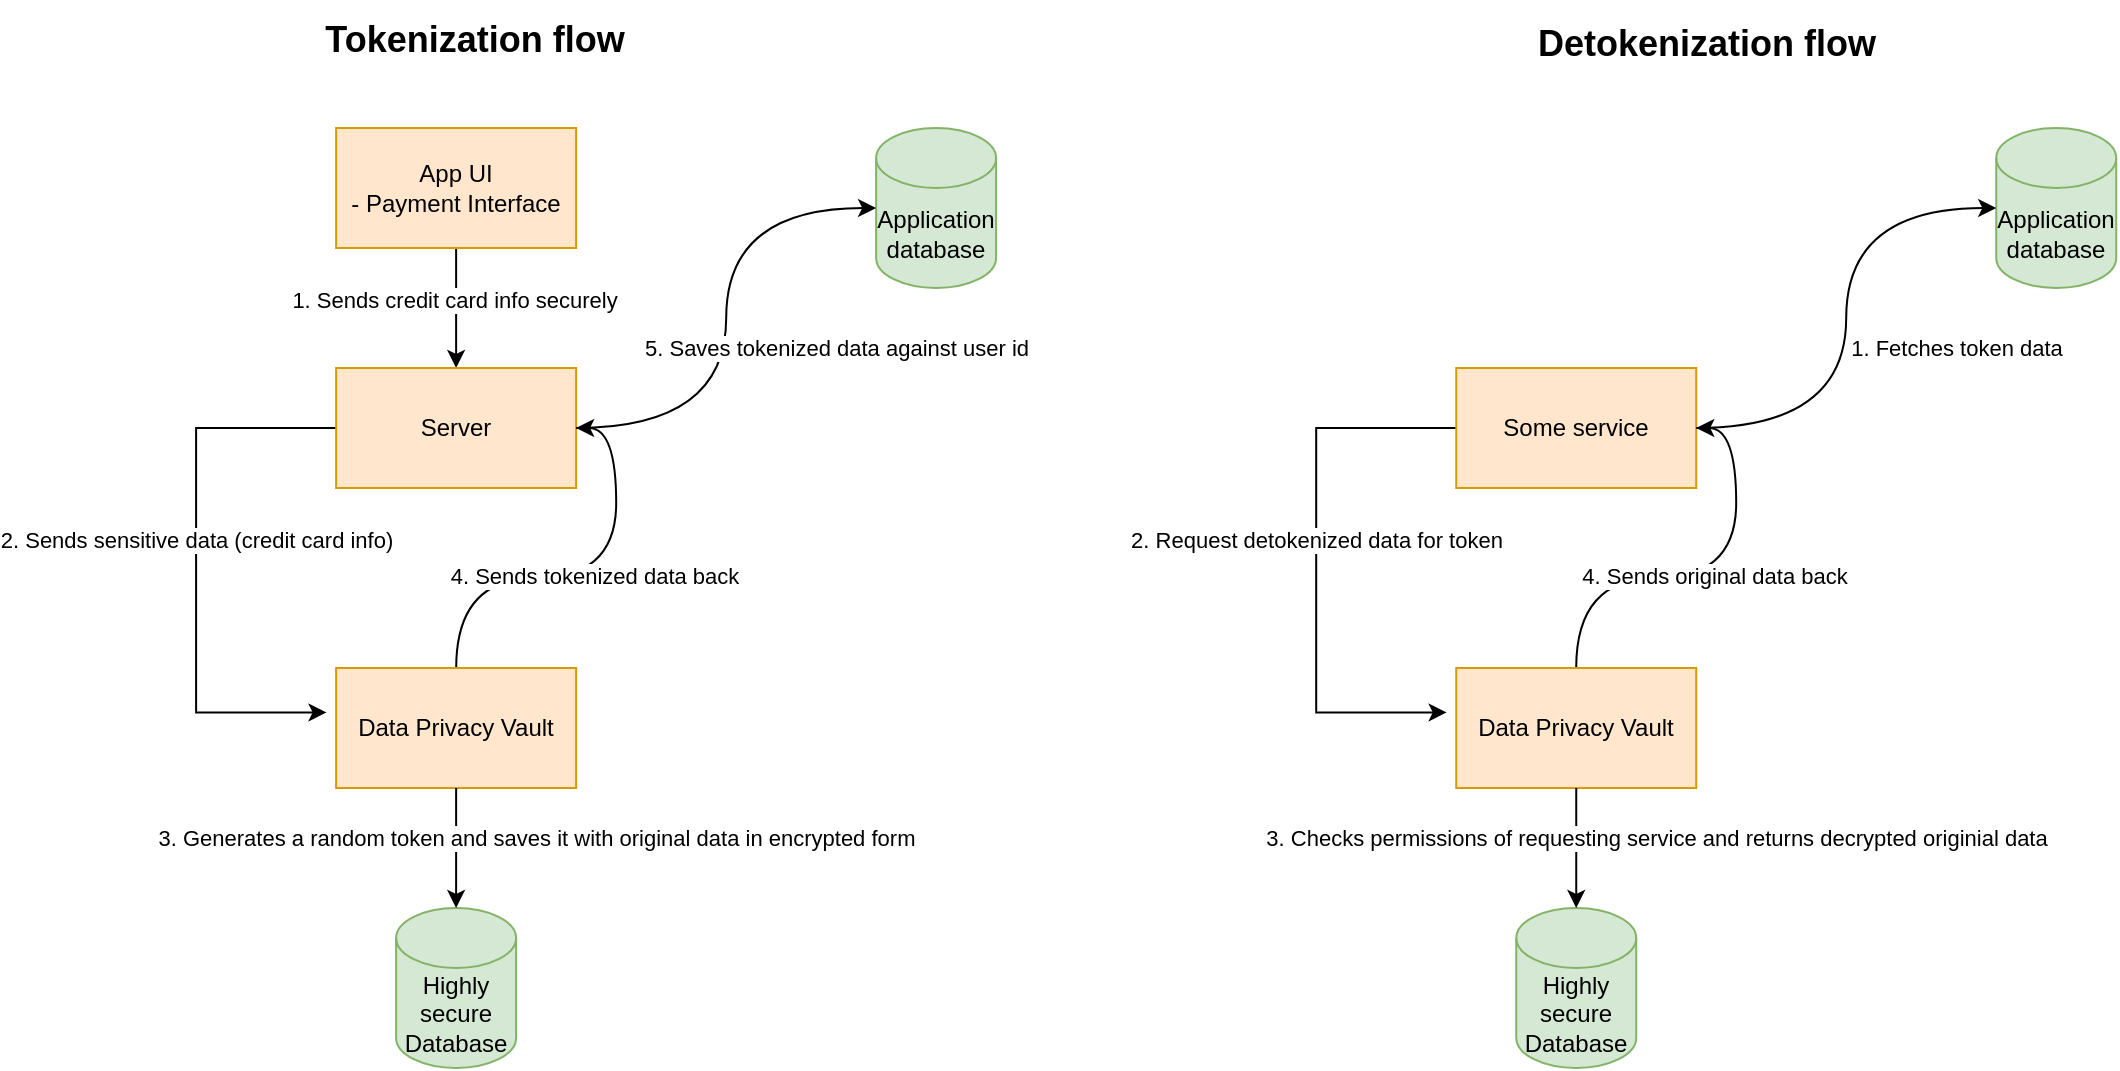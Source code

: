 <mxfile version="22.1.2" type="device">
  <diagram name="Page-1" id="cSJcHAnCEQtnL0YvedTT">
    <mxGraphModel dx="1219" dy="722" grid="1" gridSize="10" guides="1" tooltips="1" connect="1" arrows="1" fold="1" page="1" pageScale="1" pageWidth="850" pageHeight="1100" math="0" shadow="0">
      <root>
        <mxCell id="0" />
        <mxCell id="1" parent="0" />
        <mxCell id="hV747-HMMlt6lKch66E_-8" style="edgeStyle=orthogonalEdgeStyle;rounded=0;orthogonalLoop=1;jettySize=auto;html=1;entryX=1;entryY=0.5;entryDx=0;entryDy=0;curved=1;" edge="1" parent="1" source="hV747-HMMlt6lKch66E_-1" target="hV747-HMMlt6lKch66E_-3">
          <mxGeometry relative="1" as="geometry" />
        </mxCell>
        <mxCell id="hV747-HMMlt6lKch66E_-9" value="4. Sends tokenized data back" style="edgeLabel;html=1;align=center;verticalAlign=middle;resizable=0;points=[];" vertex="1" connectable="0" parent="hV747-HMMlt6lKch66E_-8">
          <mxGeometry x="0.032" y="1" relative="1" as="geometry">
            <mxPoint as="offset" />
          </mxGeometry>
        </mxCell>
        <mxCell id="hV747-HMMlt6lKch66E_-1" value="Data Privacy Vault" style="rounded=0;whiteSpace=wrap;html=1;fillColor=#ffe6cc;strokeColor=#d79b00;" vertex="1" parent="1">
          <mxGeometry x="220.06" y="694" width="120" height="60" as="geometry" />
        </mxCell>
        <mxCell id="hV747-HMMlt6lKch66E_-4" style="edgeStyle=orthogonalEdgeStyle;rounded=0;orthogonalLoop=1;jettySize=auto;html=1;entryX=0.5;entryY=0;entryDx=0;entryDy=0;" edge="1" parent="1" source="hV747-HMMlt6lKch66E_-2" target="hV747-HMMlt6lKch66E_-3">
          <mxGeometry relative="1" as="geometry" />
        </mxCell>
        <mxCell id="hV747-HMMlt6lKch66E_-5" value="1. Sends credit card info securely" style="edgeLabel;html=1;align=center;verticalAlign=middle;resizable=0;points=[];" vertex="1" connectable="0" parent="hV747-HMMlt6lKch66E_-4">
          <mxGeometry x="-0.14" y="-1" relative="1" as="geometry">
            <mxPoint as="offset" />
          </mxGeometry>
        </mxCell>
        <mxCell id="hV747-HMMlt6lKch66E_-2" value="App UI&lt;br&gt;- Payment Interface" style="rounded=0;whiteSpace=wrap;html=1;fillColor=#ffe6cc;strokeColor=#d79b00;" vertex="1" parent="1">
          <mxGeometry x="220.06" y="424" width="120" height="60" as="geometry" />
        </mxCell>
        <mxCell id="hV747-HMMlt6lKch66E_-6" style="edgeStyle=orthogonalEdgeStyle;rounded=0;orthogonalLoop=1;jettySize=auto;html=1;entryX=-0.04;entryY=0.37;entryDx=0;entryDy=0;entryPerimeter=0;" edge="1" parent="1" source="hV747-HMMlt6lKch66E_-3" target="hV747-HMMlt6lKch66E_-1">
          <mxGeometry relative="1" as="geometry">
            <Array as="points">
              <mxPoint x="150.06" y="574" />
              <mxPoint x="150.06" y="716" />
            </Array>
          </mxGeometry>
        </mxCell>
        <mxCell id="hV747-HMMlt6lKch66E_-7" value="2. Sends sensitive data (credit card info)" style="edgeLabel;html=1;align=center;verticalAlign=middle;resizable=0;points=[];" vertex="1" connectable="0" parent="hV747-HMMlt6lKch66E_-6">
          <mxGeometry x="-0.093" relative="1" as="geometry">
            <mxPoint as="offset" />
          </mxGeometry>
        </mxCell>
        <mxCell id="hV747-HMMlt6lKch66E_-3" value="Server" style="rounded=0;whiteSpace=wrap;html=1;fillColor=#ffe6cc;strokeColor=#d79b00;" vertex="1" parent="1">
          <mxGeometry x="220.06" y="544" width="120" height="60" as="geometry" />
        </mxCell>
        <mxCell id="hV747-HMMlt6lKch66E_-10" value="Highly secure Database" style="shape=cylinder3;whiteSpace=wrap;html=1;boundedLbl=1;backgroundOutline=1;size=15;fillColor=#d5e8d4;strokeColor=#82b366;" vertex="1" parent="1">
          <mxGeometry x="250.06" y="814" width="60" height="80" as="geometry" />
        </mxCell>
        <mxCell id="hV747-HMMlt6lKch66E_-11" value="Application database" style="shape=cylinder3;whiteSpace=wrap;html=1;boundedLbl=1;backgroundOutline=1;size=15;fillColor=#d5e8d4;strokeColor=#82b366;" vertex="1" parent="1">
          <mxGeometry x="490.06" y="424" width="60" height="80" as="geometry" />
        </mxCell>
        <mxCell id="hV747-HMMlt6lKch66E_-12" style="edgeStyle=orthogonalEdgeStyle;rounded=0;orthogonalLoop=1;jettySize=auto;html=1;entryX=0;entryY=0.5;entryDx=0;entryDy=0;entryPerimeter=0;curved=1;" edge="1" parent="1" source="hV747-HMMlt6lKch66E_-3" target="hV747-HMMlt6lKch66E_-11">
          <mxGeometry relative="1" as="geometry" />
        </mxCell>
        <mxCell id="hV747-HMMlt6lKch66E_-13" value="5. Saves tokenized data against user id" style="edgeLabel;html=1;align=center;verticalAlign=middle;resizable=0;points=[];" vertex="1" connectable="0" parent="hV747-HMMlt6lKch66E_-12">
          <mxGeometry x="-0.145" y="2" relative="1" as="geometry">
            <mxPoint x="57" y="-4" as="offset" />
          </mxGeometry>
        </mxCell>
        <mxCell id="hV747-HMMlt6lKch66E_-14" style="edgeStyle=orthogonalEdgeStyle;rounded=0;orthogonalLoop=1;jettySize=auto;html=1;entryX=0.5;entryY=0;entryDx=0;entryDy=0;entryPerimeter=0;" edge="1" parent="1" source="hV747-HMMlt6lKch66E_-1" target="hV747-HMMlt6lKch66E_-10">
          <mxGeometry relative="1" as="geometry" />
        </mxCell>
        <mxCell id="hV747-HMMlt6lKch66E_-15" value="3. Generates a random token and saves it with original data in encrypted form" style="edgeLabel;html=1;align=center;verticalAlign=middle;resizable=0;points=[];" vertex="1" connectable="0" parent="hV747-HMMlt6lKch66E_-14">
          <mxGeometry x="-0.173" y="-2" relative="1" as="geometry">
            <mxPoint x="42" as="offset" />
          </mxGeometry>
        </mxCell>
        <mxCell id="hV747-HMMlt6lKch66E_-16" value="&lt;b&gt;&lt;font style=&quot;font-size: 18px;&quot;&gt;Tokenization flow&lt;/font&gt;&lt;/b&gt;" style="text;html=1;align=center;verticalAlign=middle;resizable=0;points=[];autosize=1;strokeColor=none;fillColor=none;" vertex="1" parent="1">
          <mxGeometry x="204.06" y="360" width="170" height="40" as="geometry" />
        </mxCell>
        <mxCell id="hV747-HMMlt6lKch66E_-18" style="edgeStyle=orthogonalEdgeStyle;rounded=0;orthogonalLoop=1;jettySize=auto;html=1;entryX=1;entryY=0.5;entryDx=0;entryDy=0;curved=1;" edge="1" parent="1" source="hV747-HMMlt6lKch66E_-20" target="hV747-HMMlt6lKch66E_-26">
          <mxGeometry relative="1" as="geometry" />
        </mxCell>
        <mxCell id="hV747-HMMlt6lKch66E_-19" value="4. Sends original data back" style="edgeLabel;html=1;align=center;verticalAlign=middle;resizable=0;points=[];" vertex="1" connectable="0" parent="hV747-HMMlt6lKch66E_-18">
          <mxGeometry x="0.032" y="1" relative="1" as="geometry">
            <mxPoint as="offset" />
          </mxGeometry>
        </mxCell>
        <mxCell id="hV747-HMMlt6lKch66E_-20" value="Data Privacy Vault" style="rounded=0;whiteSpace=wrap;html=1;fillColor=#ffe6cc;strokeColor=#d79b00;" vertex="1" parent="1">
          <mxGeometry x="780.12" y="694" width="120" height="60" as="geometry" />
        </mxCell>
        <mxCell id="hV747-HMMlt6lKch66E_-24" style="edgeStyle=orthogonalEdgeStyle;rounded=0;orthogonalLoop=1;jettySize=auto;html=1;entryX=-0.04;entryY=0.37;entryDx=0;entryDy=0;entryPerimeter=0;" edge="1" parent="1" source="hV747-HMMlt6lKch66E_-26" target="hV747-HMMlt6lKch66E_-20">
          <mxGeometry relative="1" as="geometry">
            <Array as="points">
              <mxPoint x="710.12" y="574" />
              <mxPoint x="710.12" y="716" />
            </Array>
          </mxGeometry>
        </mxCell>
        <mxCell id="hV747-HMMlt6lKch66E_-25" value="2. Request detokenized data for token" style="edgeLabel;html=1;align=center;verticalAlign=middle;resizable=0;points=[];" vertex="1" connectable="0" parent="hV747-HMMlt6lKch66E_-24">
          <mxGeometry x="-0.093" relative="1" as="geometry">
            <mxPoint as="offset" />
          </mxGeometry>
        </mxCell>
        <mxCell id="hV747-HMMlt6lKch66E_-26" value="Some service" style="rounded=0;whiteSpace=wrap;html=1;fillColor=#ffe6cc;strokeColor=#d79b00;" vertex="1" parent="1">
          <mxGeometry x="780.12" y="544" width="120" height="60" as="geometry" />
        </mxCell>
        <mxCell id="hV747-HMMlt6lKch66E_-27" value="Highly secure Database" style="shape=cylinder3;whiteSpace=wrap;html=1;boundedLbl=1;backgroundOutline=1;size=15;fillColor=#d5e8d4;strokeColor=#82b366;" vertex="1" parent="1">
          <mxGeometry x="810.12" y="814" width="60" height="80" as="geometry" />
        </mxCell>
        <mxCell id="hV747-HMMlt6lKch66E_-28" value="Application database" style="shape=cylinder3;whiteSpace=wrap;html=1;boundedLbl=1;backgroundOutline=1;size=15;fillColor=#d5e8d4;strokeColor=#82b366;" vertex="1" parent="1">
          <mxGeometry x="1050.12" y="424" width="60" height="80" as="geometry" />
        </mxCell>
        <mxCell id="hV747-HMMlt6lKch66E_-29" style="edgeStyle=orthogonalEdgeStyle;rounded=0;orthogonalLoop=1;jettySize=auto;html=1;entryX=0;entryY=0.5;entryDx=0;entryDy=0;entryPerimeter=0;curved=1;" edge="1" parent="1" source="hV747-HMMlt6lKch66E_-26" target="hV747-HMMlt6lKch66E_-28">
          <mxGeometry relative="1" as="geometry" />
        </mxCell>
        <mxCell id="hV747-HMMlt6lKch66E_-30" value="1. Fetches token data" style="edgeLabel;html=1;align=center;verticalAlign=middle;resizable=0;points=[];" vertex="1" connectable="0" parent="hV747-HMMlt6lKch66E_-29">
          <mxGeometry x="-0.145" y="2" relative="1" as="geometry">
            <mxPoint x="57" y="-4" as="offset" />
          </mxGeometry>
        </mxCell>
        <mxCell id="hV747-HMMlt6lKch66E_-31" style="edgeStyle=orthogonalEdgeStyle;rounded=0;orthogonalLoop=1;jettySize=auto;html=1;entryX=0.5;entryY=0;entryDx=0;entryDy=0;entryPerimeter=0;" edge="1" parent="1" source="hV747-HMMlt6lKch66E_-20" target="hV747-HMMlt6lKch66E_-27">
          <mxGeometry relative="1" as="geometry" />
        </mxCell>
        <mxCell id="hV747-HMMlt6lKch66E_-32" value="3. Checks permissions of requesting service and returns decrypted originial data" style="edgeLabel;html=1;align=center;verticalAlign=middle;resizable=0;points=[];" vertex="1" connectable="0" parent="hV747-HMMlt6lKch66E_-31">
          <mxGeometry x="-0.173" y="-2" relative="1" as="geometry">
            <mxPoint x="42" as="offset" />
          </mxGeometry>
        </mxCell>
        <mxCell id="hV747-HMMlt6lKch66E_-33" value="&lt;b&gt;&lt;font style=&quot;font-size: 18px;&quot;&gt;Detokenization flow&lt;/font&gt;&lt;/b&gt;" style="text;html=1;align=center;verticalAlign=middle;resizable=0;points=[];autosize=1;strokeColor=none;fillColor=none;" vertex="1" parent="1">
          <mxGeometry x="810.06" y="362" width="190" height="40" as="geometry" />
        </mxCell>
      </root>
    </mxGraphModel>
  </diagram>
</mxfile>
